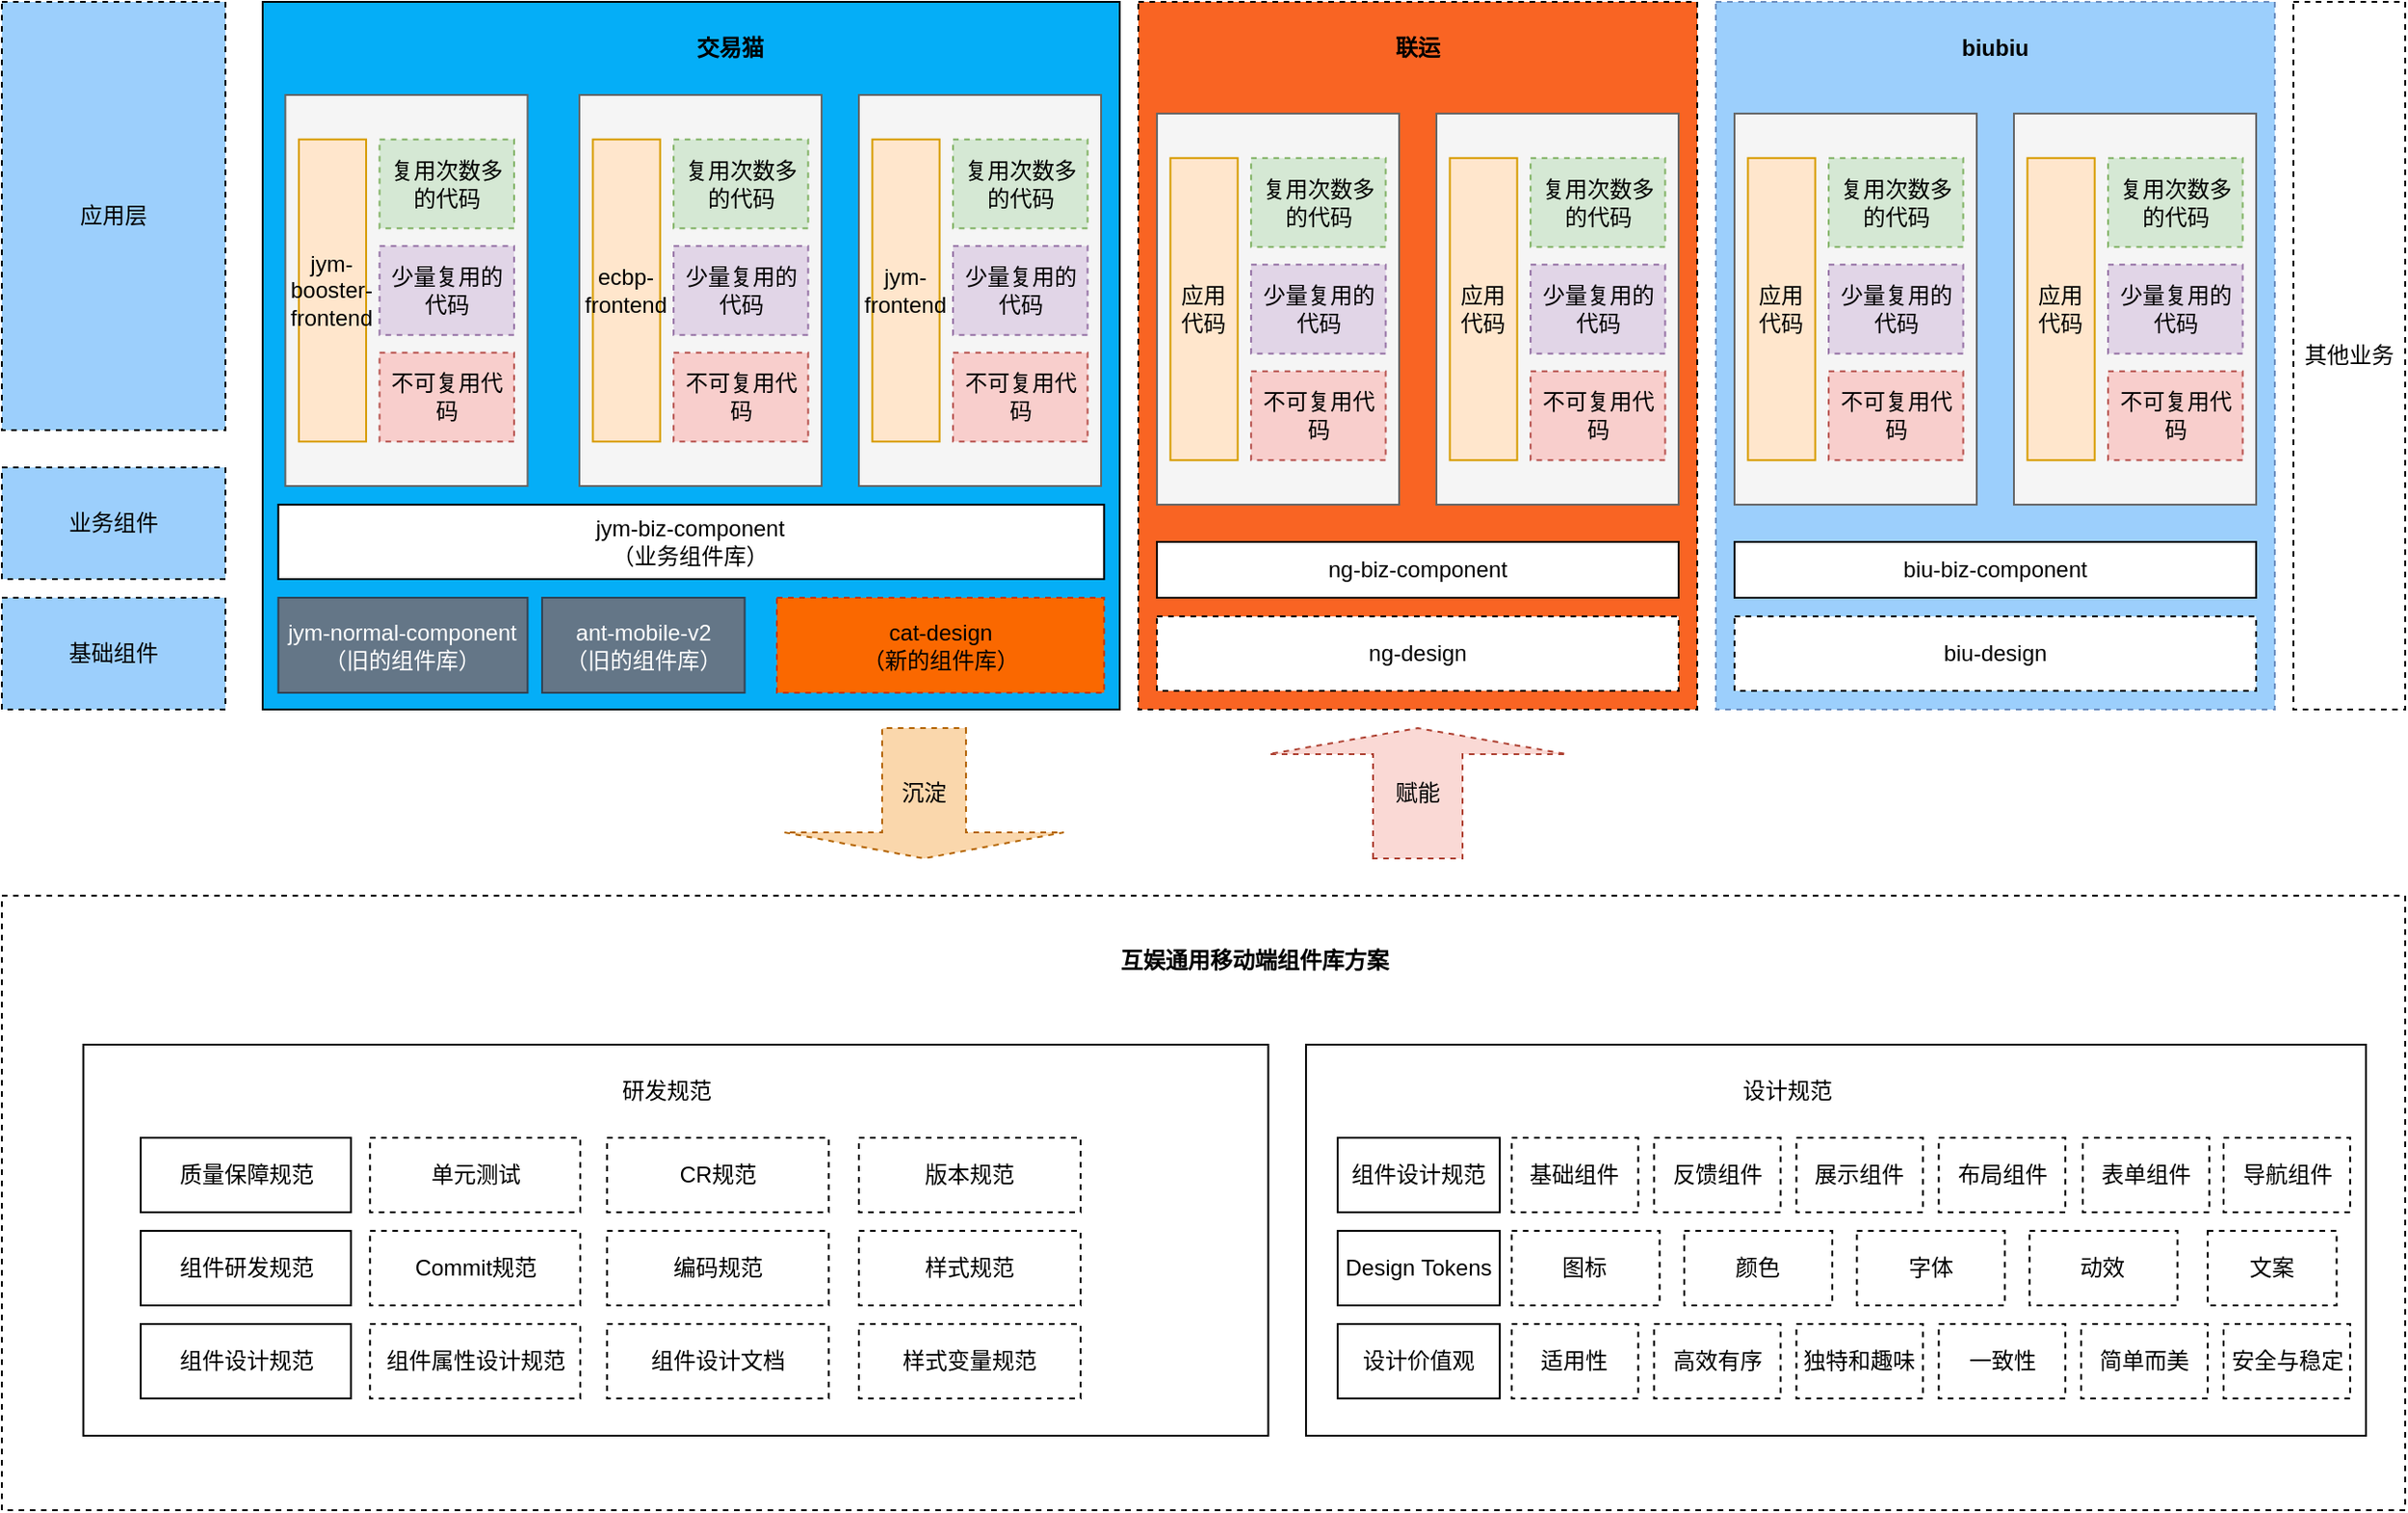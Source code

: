 <mxfile version="16.2.2" type="github" pages="3">
  <diagram id="Er3HwoQmXPOk7LPRZfEu" name="Page-1">
    <mxGraphModel dx="2670" dy="1170" grid="1" gridSize="10" guides="1" tooltips="1" connect="1" arrows="1" fold="1" page="1" pageScale="1" pageWidth="827" pageHeight="1169" math="0" shadow="0">
      <root>
        <mxCell id="0" />
        <mxCell id="1" parent="0" />
        <mxCell id="KaDSGbvBvAlYeUiwF3W1-7" value="" style="rounded=0;whiteSpace=wrap;html=1;dashed=1;" vertex="1" parent="1">
          <mxGeometry x="-60" y="730" width="1290" height="330" as="geometry" />
        </mxCell>
        <mxCell id="KaDSGbvBvAlYeUiwF3W1-6" value="沉淀" style="shape=singleArrow;direction=south;whiteSpace=wrap;html=1;dashed=1;fillColor=#fad7ac;strokeColor=#b46504;" vertex="1" parent="1">
          <mxGeometry x="360" y="640" width="150" height="70" as="geometry" />
        </mxCell>
        <mxCell id="KaDSGbvBvAlYeUiwF3W1-16" value="赋能" style="shape=singleArrow;direction=north;whiteSpace=wrap;html=1;dashed=1;fillColor=#fad9d5;strokeColor=#ae4132;" vertex="1" parent="1">
          <mxGeometry x="620" y="640" width="160" height="70" as="geometry" />
        </mxCell>
        <mxCell id="KaDSGbvBvAlYeUiwF3W1-17" value="" style="rounded=0;whiteSpace=wrap;html=1;dashed=1;fillColor=#f96423;" vertex="1" parent="1">
          <mxGeometry x="550" y="250" width="300" height="380" as="geometry" />
        </mxCell>
        <mxCell id="KaDSGbvBvAlYeUiwF3W1-18" value="" style="rounded=0;whiteSpace=wrap;html=1;dashed=1;fillColor=#9CCFFC;strokeColor=#6c8ebf;" vertex="1" parent="1">
          <mxGeometry x="860" y="250" width="300" height="380" as="geometry" />
        </mxCell>
        <mxCell id="KaDSGbvBvAlYeUiwF3W1-19" value="其他业务" style="rounded=0;whiteSpace=wrap;html=1;dashed=1;" vertex="1" parent="1">
          <mxGeometry x="1170" y="250" width="60" height="380" as="geometry" />
        </mxCell>
        <mxCell id="KaDSGbvBvAlYeUiwF3W1-20" value="联运" style="text;html=1;strokeColor=none;fillColor=none;align=center;verticalAlign=middle;whiteSpace=wrap;rounded=0;fontStyle=1" vertex="1" parent="1">
          <mxGeometry x="670" y="260" width="60" height="30" as="geometry" />
        </mxCell>
        <mxCell id="KaDSGbvBvAlYeUiwF3W1-21" value="biubiu" style="text;html=1;strokeColor=none;fillColor=none;align=center;verticalAlign=middle;whiteSpace=wrap;rounded=0;fontStyle=1" vertex="1" parent="1">
          <mxGeometry x="980" y="260" width="60" height="30" as="geometry" />
        </mxCell>
        <mxCell id="KaDSGbvBvAlYeUiwF3W1-22" value="ng-design" style="rounded=0;whiteSpace=wrap;html=1;dashed=1;" vertex="1" parent="1">
          <mxGeometry x="560" y="580" width="280" height="40" as="geometry" />
        </mxCell>
        <mxCell id="KaDSGbvBvAlYeUiwF3W1-23" value="biu-design" style="rounded=0;whiteSpace=wrap;html=1;dashed=1;" vertex="1" parent="1">
          <mxGeometry x="870" y="580" width="280" height="40" as="geometry" />
        </mxCell>
        <mxCell id="KaDSGbvBvAlYeUiwF3W1-24" value="ng-biz-component" style="rounded=0;whiteSpace=wrap;html=1;" vertex="1" parent="1">
          <mxGeometry x="560" y="540" width="280" height="30" as="geometry" />
        </mxCell>
        <mxCell id="KaDSGbvBvAlYeUiwF3W1-25" value="biu-biz-component" style="rounded=0;whiteSpace=wrap;html=1;" vertex="1" parent="1">
          <mxGeometry x="870" y="540" width="280" height="30" as="geometry" />
        </mxCell>
        <mxCell id="KaDSGbvBvAlYeUiwF3W1-37" value="" style="group" vertex="1" connectable="0" parent="1">
          <mxGeometry x="560" y="310" width="130" height="210" as="geometry" />
        </mxCell>
        <mxCell id="KaDSGbvBvAlYeUiwF3W1-38" value="" style="rounded=0;whiteSpace=wrap;html=1;fillColor=#f5f5f5;fontColor=#333333;strokeColor=#666666;" vertex="1" parent="KaDSGbvBvAlYeUiwF3W1-37">
          <mxGeometry width="130" height="210" as="geometry" />
        </mxCell>
        <mxCell id="KaDSGbvBvAlYeUiwF3W1-39" value="应用&lt;br&gt;代码" style="rounded=0;whiteSpace=wrap;html=1;fillColor=#ffe6cc;strokeColor=#d79b00;" vertex="1" parent="KaDSGbvBvAlYeUiwF3W1-37">
          <mxGeometry x="7.222" y="23.864" width="36.111" height="162.273" as="geometry" />
        </mxCell>
        <mxCell id="KaDSGbvBvAlYeUiwF3W1-40" value="不可复用代码" style="rounded=0;whiteSpace=wrap;html=1;dashed=1;fillColor=#f8cecc;strokeColor=#b85450;" vertex="1" parent="KaDSGbvBvAlYeUiwF3W1-37">
          <mxGeometry x="50.556" y="138.409" width="72.222" height="47.727" as="geometry" />
        </mxCell>
        <mxCell id="KaDSGbvBvAlYeUiwF3W1-41" value="少量复用的代码" style="rounded=0;whiteSpace=wrap;html=1;dashed=1;fillColor=#e1d5e7;strokeColor=#9673a6;" vertex="1" parent="KaDSGbvBvAlYeUiwF3W1-37">
          <mxGeometry x="50.556" y="81.136" width="72.222" height="47.727" as="geometry" />
        </mxCell>
        <mxCell id="KaDSGbvBvAlYeUiwF3W1-42" value="复用次数多的代码" style="rounded=0;whiteSpace=wrap;html=1;dashed=1;fillColor=#d5e8d4;strokeColor=#82b366;" vertex="1" parent="KaDSGbvBvAlYeUiwF3W1-37">
          <mxGeometry x="50.556" y="23.864" width="72.222" height="47.727" as="geometry" />
        </mxCell>
        <mxCell id="KaDSGbvBvAlYeUiwF3W1-43" value="" style="group" vertex="1" connectable="0" parent="1">
          <mxGeometry x="710" y="310" width="130" height="210" as="geometry" />
        </mxCell>
        <mxCell id="KaDSGbvBvAlYeUiwF3W1-44" value="" style="rounded=0;whiteSpace=wrap;html=1;fillColor=#f5f5f5;fontColor=#333333;strokeColor=#666666;" vertex="1" parent="KaDSGbvBvAlYeUiwF3W1-43">
          <mxGeometry width="130" height="210" as="geometry" />
        </mxCell>
        <mxCell id="KaDSGbvBvAlYeUiwF3W1-45" value="应用&lt;br&gt;代码" style="rounded=0;whiteSpace=wrap;html=1;fillColor=#ffe6cc;strokeColor=#d79b00;" vertex="1" parent="KaDSGbvBvAlYeUiwF3W1-43">
          <mxGeometry x="7.222" y="23.864" width="36.111" height="162.273" as="geometry" />
        </mxCell>
        <mxCell id="KaDSGbvBvAlYeUiwF3W1-46" value="不可复用代码" style="rounded=0;whiteSpace=wrap;html=1;dashed=1;fillColor=#f8cecc;strokeColor=#b85450;" vertex="1" parent="KaDSGbvBvAlYeUiwF3W1-43">
          <mxGeometry x="50.556" y="138.409" width="72.222" height="47.727" as="geometry" />
        </mxCell>
        <mxCell id="KaDSGbvBvAlYeUiwF3W1-47" value="少量复用的代码" style="rounded=0;whiteSpace=wrap;html=1;dashed=1;fillColor=#e1d5e7;strokeColor=#9673a6;" vertex="1" parent="KaDSGbvBvAlYeUiwF3W1-43">
          <mxGeometry x="50.556" y="81.136" width="72.222" height="47.727" as="geometry" />
        </mxCell>
        <mxCell id="KaDSGbvBvAlYeUiwF3W1-48" value="复用次数多的代码" style="rounded=0;whiteSpace=wrap;html=1;dashed=1;fillColor=#d5e8d4;strokeColor=#82b366;" vertex="1" parent="KaDSGbvBvAlYeUiwF3W1-43">
          <mxGeometry x="50.556" y="23.864" width="72.222" height="47.727" as="geometry" />
        </mxCell>
        <mxCell id="KaDSGbvBvAlYeUiwF3W1-49" value="" style="group" vertex="1" connectable="0" parent="1">
          <mxGeometry x="870" y="310" width="130" height="210" as="geometry" />
        </mxCell>
        <mxCell id="KaDSGbvBvAlYeUiwF3W1-50" value="" style="rounded=0;whiteSpace=wrap;html=1;fillColor=#f5f5f5;fontColor=#333333;strokeColor=#666666;" vertex="1" parent="KaDSGbvBvAlYeUiwF3W1-49">
          <mxGeometry width="130" height="210" as="geometry" />
        </mxCell>
        <mxCell id="KaDSGbvBvAlYeUiwF3W1-51" value="应用&lt;br&gt;代码" style="rounded=0;whiteSpace=wrap;html=1;fillColor=#ffe6cc;strokeColor=#d79b00;" vertex="1" parent="KaDSGbvBvAlYeUiwF3W1-49">
          <mxGeometry x="7.222" y="23.864" width="36.111" height="162.273" as="geometry" />
        </mxCell>
        <mxCell id="KaDSGbvBvAlYeUiwF3W1-52" value="不可复用代码" style="rounded=0;whiteSpace=wrap;html=1;dashed=1;fillColor=#f8cecc;strokeColor=#b85450;" vertex="1" parent="KaDSGbvBvAlYeUiwF3W1-49">
          <mxGeometry x="50.556" y="138.409" width="72.222" height="47.727" as="geometry" />
        </mxCell>
        <mxCell id="KaDSGbvBvAlYeUiwF3W1-53" value="少量复用的代码" style="rounded=0;whiteSpace=wrap;html=1;dashed=1;fillColor=#e1d5e7;strokeColor=#9673a6;" vertex="1" parent="KaDSGbvBvAlYeUiwF3W1-49">
          <mxGeometry x="50.556" y="81.136" width="72.222" height="47.727" as="geometry" />
        </mxCell>
        <mxCell id="KaDSGbvBvAlYeUiwF3W1-54" value="复用次数多的代码" style="rounded=0;whiteSpace=wrap;html=1;dashed=1;fillColor=#d5e8d4;strokeColor=#82b366;" vertex="1" parent="KaDSGbvBvAlYeUiwF3W1-49">
          <mxGeometry x="50.556" y="23.864" width="72.222" height="47.727" as="geometry" />
        </mxCell>
        <mxCell id="KaDSGbvBvAlYeUiwF3W1-55" value="" style="group" vertex="1" connectable="0" parent="1">
          <mxGeometry x="1020" y="310" width="130" height="210" as="geometry" />
        </mxCell>
        <mxCell id="KaDSGbvBvAlYeUiwF3W1-56" value="" style="rounded=0;whiteSpace=wrap;html=1;fillColor=#f5f5f5;fontColor=#333333;strokeColor=#666666;" vertex="1" parent="KaDSGbvBvAlYeUiwF3W1-55">
          <mxGeometry width="130" height="210" as="geometry" />
        </mxCell>
        <mxCell id="KaDSGbvBvAlYeUiwF3W1-57" value="应用&lt;br&gt;代码" style="rounded=0;whiteSpace=wrap;html=1;fillColor=#ffe6cc;strokeColor=#d79b00;" vertex="1" parent="KaDSGbvBvAlYeUiwF3W1-55">
          <mxGeometry x="7.222" y="23.864" width="36.111" height="162.273" as="geometry" />
        </mxCell>
        <mxCell id="KaDSGbvBvAlYeUiwF3W1-58" value="不可复用代码" style="rounded=0;whiteSpace=wrap;html=1;dashed=1;fillColor=#f8cecc;strokeColor=#b85450;" vertex="1" parent="KaDSGbvBvAlYeUiwF3W1-55">
          <mxGeometry x="50.556" y="138.409" width="72.222" height="47.727" as="geometry" />
        </mxCell>
        <mxCell id="KaDSGbvBvAlYeUiwF3W1-59" value="少量复用的代码" style="rounded=0;whiteSpace=wrap;html=1;dashed=1;fillColor=#e1d5e7;strokeColor=#9673a6;" vertex="1" parent="KaDSGbvBvAlYeUiwF3W1-55">
          <mxGeometry x="50.556" y="81.136" width="72.222" height="47.727" as="geometry" />
        </mxCell>
        <mxCell id="KaDSGbvBvAlYeUiwF3W1-60" value="复用次数多的代码" style="rounded=0;whiteSpace=wrap;html=1;dashed=1;fillColor=#d5e8d4;strokeColor=#82b366;" vertex="1" parent="KaDSGbvBvAlYeUiwF3W1-55">
          <mxGeometry x="50.556" y="23.864" width="72.222" height="47.727" as="geometry" />
        </mxCell>
        <mxCell id="KaDSGbvBvAlYeUiwF3W1-62" value="互娱通用移动端组件库方案" style="text;html=1;strokeColor=none;fillColor=none;align=center;verticalAlign=middle;whiteSpace=wrap;rounded=0;dashed=1;fontStyle=1" vertex="1" parent="1">
          <mxGeometry x="515" y="750" width="195" height="30" as="geometry" />
        </mxCell>
        <mxCell id="KaDSGbvBvAlYeUiwF3W1-117" value="" style="group" vertex="1" connectable="0" parent="1">
          <mxGeometry x="640" y="810" width="570" height="210" as="geometry" />
        </mxCell>
        <mxCell id="KaDSGbvBvAlYeUiwF3W1-90" value="" style="rounded=0;whiteSpace=wrap;html=1;" vertex="1" parent="KaDSGbvBvAlYeUiwF3W1-117">
          <mxGeometry width="568.927" height="210" as="geometry" />
        </mxCell>
        <mxCell id="KaDSGbvBvAlYeUiwF3W1-71" value="Design Tokens" style="rounded=0;whiteSpace=wrap;html=1;" vertex="1" parent="KaDSGbvBvAlYeUiwF3W1-117">
          <mxGeometry x="16.983" y="100" width="87.037" height="40" as="geometry" />
        </mxCell>
        <mxCell id="KaDSGbvBvAlYeUiwF3W1-76" value="" style="group" vertex="1" connectable="0" parent="KaDSGbvBvAlYeUiwF3W1-117">
          <mxGeometry x="110.389" y="100" width="450.046" height="40" as="geometry" />
        </mxCell>
        <mxCell id="KaDSGbvBvAlYeUiwF3W1-70" value="图标" style="rounded=0;whiteSpace=wrap;html=1;dashed=1;" vertex="1" parent="KaDSGbvBvAlYeUiwF3W1-76">
          <mxGeometry width="79.419" height="40" as="geometry" />
        </mxCell>
        <mxCell id="KaDSGbvBvAlYeUiwF3W1-72" value="颜色" style="rounded=0;whiteSpace=wrap;html=1;dashed=1;" vertex="1" parent="KaDSGbvBvAlYeUiwF3W1-76">
          <mxGeometry x="92.652" width="79.419" height="40" as="geometry" />
        </mxCell>
        <mxCell id="KaDSGbvBvAlYeUiwF3W1-73" value="字体" style="rounded=0;whiteSpace=wrap;html=1;dashed=1;" vertex="1" parent="KaDSGbvBvAlYeUiwF3W1-76">
          <mxGeometry x="185.314" width="79.419" height="40" as="geometry" />
        </mxCell>
        <mxCell id="KaDSGbvBvAlYeUiwF3W1-74" value="动效" style="rounded=0;whiteSpace=wrap;html=1;dashed=1;" vertex="1" parent="KaDSGbvBvAlYeUiwF3W1-76">
          <mxGeometry x="277.966" width="79.419" height="40" as="geometry" />
        </mxCell>
        <mxCell id="KaDSGbvBvAlYeUiwF3W1-75" value="文案" style="rounded=0;whiteSpace=wrap;html=1;dashed=1;" vertex="1" parent="KaDSGbvBvAlYeUiwF3W1-76">
          <mxGeometry x="373.625" width="69.192" height="40" as="geometry" />
        </mxCell>
        <mxCell id="KaDSGbvBvAlYeUiwF3W1-91" value="设计规范" style="text;html=1;strokeColor=none;fillColor=none;align=center;verticalAlign=middle;whiteSpace=wrap;rounded=0;" vertex="1" parent="KaDSGbvBvAlYeUiwF3W1-117">
          <mxGeometry x="195.303" y="10" width="127.372" height="30" as="geometry" />
        </mxCell>
        <mxCell id="KaDSGbvBvAlYeUiwF3W1-92" value="组件设计规范" style="rounded=0;whiteSpace=wrap;html=1;" vertex="1" parent="KaDSGbvBvAlYeUiwF3W1-117">
          <mxGeometry x="16.983" y="50" width="87.037" height="40" as="geometry" />
        </mxCell>
        <mxCell id="KaDSGbvBvAlYeUiwF3W1-94" value="设计价值观" style="rounded=0;whiteSpace=wrap;html=1;" vertex="1" parent="KaDSGbvBvAlYeUiwF3W1-117">
          <mxGeometry x="16.983" y="150" width="87.037" height="40" as="geometry" />
        </mxCell>
        <mxCell id="KaDSGbvBvAlYeUiwF3W1-101" value="&lt;span&gt;适用性&lt;/span&gt;" style="rounded=0;whiteSpace=wrap;html=1;dashed=1;fontSize=12;" vertex="1" parent="KaDSGbvBvAlYeUiwF3W1-117">
          <mxGeometry x="110.389" y="150" width="67.932" height="40" as="geometry" />
        </mxCell>
        <mxCell id="KaDSGbvBvAlYeUiwF3W1-102" value="&lt;span&gt;高效有序&lt;/span&gt;" style="rounded=0;whiteSpace=wrap;html=1;dashed=1;fontSize=12;" vertex="1" parent="KaDSGbvBvAlYeUiwF3W1-117">
          <mxGeometry x="186.812" y="150" width="67.932" height="40" as="geometry" />
        </mxCell>
        <mxCell id="KaDSGbvBvAlYeUiwF3W1-104" value="&lt;span&gt;独特和趣味&lt;br&gt;&lt;/span&gt;" style="rounded=0;whiteSpace=wrap;html=1;dashed=1;fontSize=12;" vertex="1" parent="KaDSGbvBvAlYeUiwF3W1-117">
          <mxGeometry x="263.235" y="150" width="67.932" height="40" as="geometry" />
        </mxCell>
        <mxCell id="KaDSGbvBvAlYeUiwF3W1-106" value="&lt;span&gt;一致性&lt;br&gt;&lt;/span&gt;" style="rounded=0;whiteSpace=wrap;html=1;dashed=1;fontSize=12;" vertex="1" parent="KaDSGbvBvAlYeUiwF3W1-117">
          <mxGeometry x="339.658" y="150" width="67.932" height="40" as="geometry" />
        </mxCell>
        <mxCell id="KaDSGbvBvAlYeUiwF3W1-107" value="&lt;span&gt;简单而美&lt;br&gt;&lt;/span&gt;" style="rounded=0;whiteSpace=wrap;html=1;dashed=1;fontSize=12;" vertex="1" parent="KaDSGbvBvAlYeUiwF3W1-117">
          <mxGeometry x="416.081" y="150" width="67.932" height="40" as="geometry" />
        </mxCell>
        <mxCell id="KaDSGbvBvAlYeUiwF3W1-108" value="&lt;span&gt;安全与稳定&lt;br&gt;&lt;/span&gt;" style="rounded=0;whiteSpace=wrap;html=1;dashed=1;fontSize=12;" vertex="1" parent="KaDSGbvBvAlYeUiwF3W1-117">
          <mxGeometry x="492.504" y="150" width="67.932" height="40" as="geometry" />
        </mxCell>
        <mxCell id="KaDSGbvBvAlYeUiwF3W1-116" value="" style="group" vertex="1" connectable="0" parent="KaDSGbvBvAlYeUiwF3W1-117">
          <mxGeometry x="110.389" y="50" width="450.046" height="40" as="geometry" />
        </mxCell>
        <mxCell id="KaDSGbvBvAlYeUiwF3W1-109" value="&lt;span&gt;基础组件&lt;/span&gt;" style="rounded=0;whiteSpace=wrap;html=1;dashed=1;fontSize=12;" vertex="1" parent="KaDSGbvBvAlYeUiwF3W1-116">
          <mxGeometry width="67.932" height="40" as="geometry" />
        </mxCell>
        <mxCell id="KaDSGbvBvAlYeUiwF3W1-110" value="&lt;span&gt;反馈组件&lt;/span&gt;" style="rounded=0;whiteSpace=wrap;html=1;dashed=1;fontSize=12;" vertex="1" parent="KaDSGbvBvAlYeUiwF3W1-116">
          <mxGeometry x="76.423" width="67.932" height="40" as="geometry" />
        </mxCell>
        <mxCell id="KaDSGbvBvAlYeUiwF3W1-111" value="展示组件" style="rounded=0;whiteSpace=wrap;html=1;dashed=1;fontSize=12;" vertex="1" parent="KaDSGbvBvAlYeUiwF3W1-116">
          <mxGeometry x="152.846" width="67.932" height="40" as="geometry" />
        </mxCell>
        <mxCell id="KaDSGbvBvAlYeUiwF3W1-112" value="布局组件" style="rounded=0;whiteSpace=wrap;html=1;dashed=1;fontSize=12;" vertex="1" parent="KaDSGbvBvAlYeUiwF3W1-116">
          <mxGeometry x="229.269" width="67.932" height="40" as="geometry" />
        </mxCell>
        <mxCell id="KaDSGbvBvAlYeUiwF3W1-113" value="表单组件" style="rounded=0;whiteSpace=wrap;html=1;dashed=1;fontSize=12;" vertex="1" parent="KaDSGbvBvAlYeUiwF3W1-116">
          <mxGeometry x="306.541" width="67.932" height="40" as="geometry" />
        </mxCell>
        <mxCell id="KaDSGbvBvAlYeUiwF3W1-114" value="导航组件" style="rounded=0;whiteSpace=wrap;html=1;dashed=1;fontSize=12;" vertex="1" parent="KaDSGbvBvAlYeUiwF3W1-116">
          <mxGeometry x="382.115" width="67.932" height="40" as="geometry" />
        </mxCell>
        <mxCell id="KaDSGbvBvAlYeUiwF3W1-118" value="" style="group" vertex="1" connectable="0" parent="1">
          <mxGeometry x="-6" y="810" width="636" height="230" as="geometry" />
        </mxCell>
        <mxCell id="KaDSGbvBvAlYeUiwF3W1-81" value="" style="rounded=0;whiteSpace=wrap;html=1;" vertex="1" parent="KaDSGbvBvAlYeUiwF3W1-118">
          <mxGeometry x="-10.258" width="636.0" height="210" as="geometry" />
        </mxCell>
        <mxCell id="KaDSGbvBvAlYeUiwF3W1-77" value="组件研发规范" style="rounded=0;whiteSpace=wrap;html=1;" vertex="1" parent="KaDSGbvBvAlYeUiwF3W1-118">
          <mxGeometry x="20.516" y="100" width="112.839" height="40" as="geometry" />
        </mxCell>
        <mxCell id="KaDSGbvBvAlYeUiwF3W1-78" value="组件设计规范" style="rounded=0;whiteSpace=wrap;html=1;" vertex="1" parent="KaDSGbvBvAlYeUiwF3W1-118">
          <mxGeometry x="20.516" y="150" width="112.839" height="40" as="geometry" />
        </mxCell>
        <mxCell id="KaDSGbvBvAlYeUiwF3W1-79" value="质量保障规范" style="rounded=0;whiteSpace=wrap;html=1;" vertex="1" parent="KaDSGbvBvAlYeUiwF3W1-118">
          <mxGeometry x="20.516" y="50" width="112.839" height="40" as="geometry" />
        </mxCell>
        <mxCell id="KaDSGbvBvAlYeUiwF3W1-82" value="研发规范" style="text;html=1;strokeColor=none;fillColor=none;align=center;verticalAlign=middle;whiteSpace=wrap;rounded=0;" vertex="1" parent="KaDSGbvBvAlYeUiwF3W1-118">
          <mxGeometry x="225.677" y="10" width="153.871" height="30" as="geometry" />
        </mxCell>
        <mxCell id="KaDSGbvBvAlYeUiwF3W1-83" value="单元测试" style="rounded=0;whiteSpace=wrap;html=1;dashed=1;" vertex="1" parent="KaDSGbvBvAlYeUiwF3W1-118">
          <mxGeometry x="143.613" y="50" width="112.839" height="40" as="geometry" />
        </mxCell>
        <mxCell id="KaDSGbvBvAlYeUiwF3W1-85" value="CR规范" style="rounded=0;whiteSpace=wrap;html=1;dashed=1;" vertex="1" parent="KaDSGbvBvAlYeUiwF3W1-118">
          <mxGeometry x="270.813" y="50" width="118.994" height="40" as="geometry" />
        </mxCell>
        <mxCell id="KaDSGbvBvAlYeUiwF3W1-86" value="Commit规范" style="rounded=0;whiteSpace=wrap;html=1;dashed=1;" vertex="1" parent="KaDSGbvBvAlYeUiwF3W1-118">
          <mxGeometry x="143.613" y="100" width="112.839" height="40" as="geometry" />
        </mxCell>
        <mxCell id="KaDSGbvBvAlYeUiwF3W1-87" value="编码规范" style="rounded=0;whiteSpace=wrap;html=1;dashed=1;" vertex="1" parent="KaDSGbvBvAlYeUiwF3W1-118">
          <mxGeometry x="270.813" y="100" width="118.994" height="40" as="geometry" />
        </mxCell>
        <mxCell id="KaDSGbvBvAlYeUiwF3W1-88" value="组件属性设计规范" style="rounded=0;whiteSpace=wrap;html=1;dashed=1;" vertex="1" parent="KaDSGbvBvAlYeUiwF3W1-118">
          <mxGeometry x="143.613" y="150" width="112.839" height="40" as="geometry" />
        </mxCell>
        <mxCell id="KaDSGbvBvAlYeUiwF3W1-89" value="组件设计文档" style="rounded=0;whiteSpace=wrap;html=1;dashed=1;" vertex="1" parent="KaDSGbvBvAlYeUiwF3W1-118">
          <mxGeometry x="270.813" y="150" width="118.994" height="40" as="geometry" />
        </mxCell>
        <mxCell id="_Myh1D5cXCa7rcQLWT-0-1" value="版本规范" style="rounded=0;whiteSpace=wrap;html=1;dashed=1;" vertex="1" parent="KaDSGbvBvAlYeUiwF3W1-118">
          <mxGeometry x="406.003" y="50" width="118.994" height="40" as="geometry" />
        </mxCell>
        <mxCell id="_Myh1D5cXCa7rcQLWT-0-2" value="样式变量规范" style="rounded=0;whiteSpace=wrap;html=1;dashed=1;" vertex="1" parent="KaDSGbvBvAlYeUiwF3W1-118">
          <mxGeometry x="406.003" y="150" width="118.994" height="40" as="geometry" />
        </mxCell>
        <mxCell id="_Myh1D5cXCa7rcQLWT-0-3" value="样式规范" style="rounded=0;whiteSpace=wrap;html=1;dashed=1;" vertex="1" parent="KaDSGbvBvAlYeUiwF3W1-118">
          <mxGeometry x="406.003" y="100" width="118.994" height="40" as="geometry" />
        </mxCell>
        <mxCell id="KaDSGbvBvAlYeUiwF3W1-119" value="" style="group;fillColor=#647687;fontColor=#ffffff;strokeColor=#314354;" vertex="1" connectable="0" parent="1">
          <mxGeometry x="80" y="250" width="460" height="380" as="geometry" />
        </mxCell>
        <mxCell id="KaDSGbvBvAlYeUiwF3W1-14" value="" style="rounded=0;whiteSpace=wrap;html=1;fillColor=#05AEF7;" vertex="1" parent="KaDSGbvBvAlYeUiwF3W1-119">
          <mxGeometry width="460" height="380" as="geometry" />
        </mxCell>
        <mxCell id="KaDSGbvBvAlYeUiwF3W1-1" value="jym-normal-component&lt;br&gt;（旧的组件库）" style="rounded=0;whiteSpace=wrap;html=1;fillColor=#647687;fontColor=#ffffff;strokeColor=#314354;" vertex="1" parent="KaDSGbvBvAlYeUiwF3W1-119">
          <mxGeometry x="8.364" y="320" width="133.818" height="51" as="geometry" />
        </mxCell>
        <mxCell id="KaDSGbvBvAlYeUiwF3W1-2" value="jym-biz-component&lt;br&gt;（业务组件库）" style="rounded=0;whiteSpace=wrap;html=1;" vertex="1" parent="KaDSGbvBvAlYeUiwF3W1-119">
          <mxGeometry x="8.36" y="270" width="443.27" height="40" as="geometry" />
        </mxCell>
        <mxCell id="KaDSGbvBvAlYeUiwF3W1-3" value="cat-design&lt;br&gt;（新的组件库）" style="rounded=0;whiteSpace=wrap;html=1;fillColor=#fa6800;fontColor=#000000;strokeColor=#C73500;dashed=1;" vertex="1" parent="KaDSGbvBvAlYeUiwF3W1-119">
          <mxGeometry x="276" y="320" width="175.636" height="51" as="geometry" />
        </mxCell>
        <mxCell id="KaDSGbvBvAlYeUiwF3W1-4" value="ant-mobile-v2&lt;br&gt;（旧的组件库）" style="rounded=0;whiteSpace=wrap;html=1;fillColor=#647687;fontColor=#ffffff;strokeColor=#314354;" vertex="1" parent="KaDSGbvBvAlYeUiwF3W1-119">
          <mxGeometry x="149.995" y="320" width="108.727" height="51" as="geometry" />
        </mxCell>
        <mxCell id="KaDSGbvBvAlYeUiwF3W1-15" value="交易猫" style="text;html=1;strokeColor=none;fillColor=none;align=center;verticalAlign=middle;whiteSpace=wrap;rounded=0;fontStyle=1" vertex="1" parent="KaDSGbvBvAlYeUiwF3W1-119">
          <mxGeometry x="225.818" y="10" width="50.182" height="30" as="geometry" />
        </mxCell>
        <mxCell id="KaDSGbvBvAlYeUiwF3W1-124" value="" style="group" vertex="1" connectable="0" parent="KaDSGbvBvAlYeUiwF3W1-119">
          <mxGeometry x="12.18" y="50" width="130" height="210" as="geometry" />
        </mxCell>
        <mxCell id="KaDSGbvBvAlYeUiwF3W1-125" value="" style="rounded=0;whiteSpace=wrap;html=1;fillColor=#f5f5f5;fontColor=#333333;strokeColor=#666666;" vertex="1" parent="KaDSGbvBvAlYeUiwF3W1-124">
          <mxGeometry width="130" height="210" as="geometry" />
        </mxCell>
        <mxCell id="KaDSGbvBvAlYeUiwF3W1-126" value="jym-booster-frontend" style="rounded=0;whiteSpace=wrap;html=1;fillColor=#ffe6cc;strokeColor=#d79b00;" vertex="1" parent="KaDSGbvBvAlYeUiwF3W1-124">
          <mxGeometry x="7.222" y="23.864" width="36.111" height="162.273" as="geometry" />
        </mxCell>
        <mxCell id="KaDSGbvBvAlYeUiwF3W1-127" value="不可复用代码" style="rounded=0;whiteSpace=wrap;html=1;dashed=1;fillColor=#f8cecc;strokeColor=#b85450;" vertex="1" parent="KaDSGbvBvAlYeUiwF3W1-124">
          <mxGeometry x="50.556" y="138.409" width="72.222" height="47.727" as="geometry" />
        </mxCell>
        <mxCell id="KaDSGbvBvAlYeUiwF3W1-128" value="少量复用的代码" style="rounded=0;whiteSpace=wrap;html=1;dashed=1;fillColor=#e1d5e7;strokeColor=#9673a6;" vertex="1" parent="KaDSGbvBvAlYeUiwF3W1-124">
          <mxGeometry x="50.556" y="81.136" width="72.222" height="47.727" as="geometry" />
        </mxCell>
        <mxCell id="KaDSGbvBvAlYeUiwF3W1-129" value="复用次数多的代码" style="rounded=0;whiteSpace=wrap;html=1;dashed=1;fillColor=#d5e8d4;strokeColor=#82b366;" vertex="1" parent="KaDSGbvBvAlYeUiwF3W1-124">
          <mxGeometry x="50.556" y="23.864" width="72.222" height="47.727" as="geometry" />
        </mxCell>
        <mxCell id="KaDSGbvBvAlYeUiwF3W1-131" value="" style="group" vertex="1" connectable="0" parent="KaDSGbvBvAlYeUiwF3W1-119">
          <mxGeometry x="170" y="50" width="130" height="210" as="geometry" />
        </mxCell>
        <mxCell id="KaDSGbvBvAlYeUiwF3W1-132" value="" style="rounded=0;whiteSpace=wrap;html=1;fillColor=#f5f5f5;fontColor=#333333;strokeColor=#666666;" vertex="1" parent="KaDSGbvBvAlYeUiwF3W1-131">
          <mxGeometry width="130" height="210" as="geometry" />
        </mxCell>
        <mxCell id="KaDSGbvBvAlYeUiwF3W1-133" value="ecbp-frontend" style="rounded=0;whiteSpace=wrap;html=1;fillColor=#ffe6cc;strokeColor=#d79b00;" vertex="1" parent="KaDSGbvBvAlYeUiwF3W1-131">
          <mxGeometry x="7.222" y="23.864" width="36.111" height="162.273" as="geometry" />
        </mxCell>
        <mxCell id="KaDSGbvBvAlYeUiwF3W1-134" value="不可复用代码" style="rounded=0;whiteSpace=wrap;html=1;dashed=1;fillColor=#f8cecc;strokeColor=#b85450;" vertex="1" parent="KaDSGbvBvAlYeUiwF3W1-131">
          <mxGeometry x="50.556" y="138.409" width="72.222" height="47.727" as="geometry" />
        </mxCell>
        <mxCell id="KaDSGbvBvAlYeUiwF3W1-135" value="少量复用的代码" style="rounded=0;whiteSpace=wrap;html=1;dashed=1;fillColor=#e1d5e7;strokeColor=#9673a6;" vertex="1" parent="KaDSGbvBvAlYeUiwF3W1-131">
          <mxGeometry x="50.556" y="81.136" width="72.222" height="47.727" as="geometry" />
        </mxCell>
        <mxCell id="KaDSGbvBvAlYeUiwF3W1-136" value="复用次数多的代码" style="rounded=0;whiteSpace=wrap;html=1;dashed=1;fillColor=#d5e8d4;strokeColor=#82b366;" vertex="1" parent="KaDSGbvBvAlYeUiwF3W1-131">
          <mxGeometry x="50.556" y="23.864" width="72.222" height="47.727" as="geometry" />
        </mxCell>
        <mxCell id="KaDSGbvBvAlYeUiwF3W1-137" value="" style="group" vertex="1" connectable="0" parent="KaDSGbvBvAlYeUiwF3W1-119">
          <mxGeometry x="320" y="50" width="130" height="210" as="geometry" />
        </mxCell>
        <mxCell id="KaDSGbvBvAlYeUiwF3W1-138" value="" style="rounded=0;whiteSpace=wrap;html=1;fillColor=#f5f5f5;fontColor=#333333;strokeColor=#666666;" vertex="1" parent="KaDSGbvBvAlYeUiwF3W1-137">
          <mxGeometry width="130" height="210" as="geometry" />
        </mxCell>
        <mxCell id="KaDSGbvBvAlYeUiwF3W1-139" value="jym-frontend" style="rounded=0;whiteSpace=wrap;html=1;fillColor=#ffe6cc;strokeColor=#d79b00;" vertex="1" parent="KaDSGbvBvAlYeUiwF3W1-137">
          <mxGeometry x="7.222" y="23.864" width="36.111" height="162.273" as="geometry" />
        </mxCell>
        <mxCell id="KaDSGbvBvAlYeUiwF3W1-140" value="不可复用代码" style="rounded=0;whiteSpace=wrap;html=1;dashed=1;fillColor=#f8cecc;strokeColor=#b85450;" vertex="1" parent="KaDSGbvBvAlYeUiwF3W1-137">
          <mxGeometry x="50.556" y="138.409" width="72.222" height="47.727" as="geometry" />
        </mxCell>
        <mxCell id="KaDSGbvBvAlYeUiwF3W1-141" value="少量复用的代码" style="rounded=0;whiteSpace=wrap;html=1;dashed=1;fillColor=#e1d5e7;strokeColor=#9673a6;" vertex="1" parent="KaDSGbvBvAlYeUiwF3W1-137">
          <mxGeometry x="50.556" y="81.136" width="72.222" height="47.727" as="geometry" />
        </mxCell>
        <mxCell id="KaDSGbvBvAlYeUiwF3W1-142" value="复用次数多的代码" style="rounded=0;whiteSpace=wrap;html=1;dashed=1;fillColor=#d5e8d4;strokeColor=#82b366;" vertex="1" parent="KaDSGbvBvAlYeUiwF3W1-137">
          <mxGeometry x="50.556" y="23.864" width="72.222" height="47.727" as="geometry" />
        </mxCell>
        <mxCell id="KaDSGbvBvAlYeUiwF3W1-120" value="应用层" style="rounded=0;whiteSpace=wrap;html=1;dashed=1;fontSize=12;fillColor=#9CCFFC;" vertex="1" parent="1">
          <mxGeometry x="-60" y="250" width="120" height="230" as="geometry" />
        </mxCell>
        <mxCell id="KaDSGbvBvAlYeUiwF3W1-121" value="业务组件" style="rounded=0;whiteSpace=wrap;html=1;dashed=1;fontSize=12;fillColor=#9CCFFC;" vertex="1" parent="1">
          <mxGeometry x="-60" y="500" width="120" height="60" as="geometry" />
        </mxCell>
        <mxCell id="KaDSGbvBvAlYeUiwF3W1-122" value="基础组件" style="rounded=0;whiteSpace=wrap;html=1;dashed=1;fontSize=12;fillColor=#9CCFFC;" vertex="1" parent="1">
          <mxGeometry x="-60" y="570" width="120" height="60" as="geometry" />
        </mxCell>
      </root>
    </mxGraphModel>
  </diagram>
  <diagram id="5f6ircrd4VeZrpq5d9yB" name="Page-2">
    <mxGraphModel dx="1106" dy="702" grid="1" gridSize="10" guides="1" tooltips="1" connect="1" arrows="1" fold="1" page="1" pageScale="1" pageWidth="827" pageHeight="1169" math="0" shadow="0">
      <root>
        <mxCell id="rvq7oyIlGaQOXho4D7Oe-0" />
        <mxCell id="rvq7oyIlGaQOXho4D7Oe-1" parent="rvq7oyIlGaQOXho4D7Oe-0" />
        <mxCell id="rvq7oyIlGaQOXho4D7Oe-7" value="" style="rounded=1;whiteSpace=wrap;html=1;dashed=1;fontSize=12;fillColor=#9CCFFC;fontStyle=1" vertex="1" parent="rvq7oyIlGaQOXho4D7Oe-1">
          <mxGeometry x="140" y="100" width="490" height="40" as="geometry" />
        </mxCell>
        <mxCell id="rvq7oyIlGaQOXho4D7Oe-2" value="styledComponent" style="rounded=0;whiteSpace=wrap;html=1;dashed=1;fontSize=12;" vertex="1" parent="rvq7oyIlGaQOXho4D7Oe-1">
          <mxGeometry x="160" y="210" width="120" height="40" as="geometry" />
        </mxCell>
        <mxCell id="rvq7oyIlGaQOXho4D7Oe-3" value="styledComponent" style="rounded=0;whiteSpace=wrap;html=1;dashed=1;fontSize=12;fillColor=#9CCFFC;" vertex="1" parent="rvq7oyIlGaQOXho4D7Oe-1">
          <mxGeometry x="310" y="210" width="120" height="60" as="geometry" />
        </mxCell>
        <mxCell id="rvq7oyIlGaQOXho4D7Oe-4" value="Design Tokens" style="rounded=0;whiteSpace=wrap;html=1;dashed=1;fontSize=12;" vertex="1" parent="rvq7oyIlGaQOXho4D7Oe-1">
          <mxGeometry x="200" y="105" width="120" height="30" as="geometry" />
        </mxCell>
        <mxCell id="rvq7oyIlGaQOXho4D7Oe-5" value="styledComponent" style="rounded=0;whiteSpace=wrap;html=1;dashed=1;fontSize=12;fillColor=#9CCFFC;" vertex="1" parent="rvq7oyIlGaQOXho4D7Oe-1">
          <mxGeometry x="160" y="350" width="120" height="60" as="geometry" />
        </mxCell>
        <mxCell id="rvq7oyIlGaQOXho4D7Oe-8" value="规范" style="text;html=1;strokeColor=none;fillColor=none;align=center;verticalAlign=middle;whiteSpace=wrap;rounded=0;dashed=1;fontSize=12;fontStyle=1" vertex="1" parent="rvq7oyIlGaQOXho4D7Oe-1">
          <mxGeometry x="140" y="105" width="60" height="30" as="geometry" />
        </mxCell>
        <mxCell id="rvq7oyIlGaQOXho4D7Oe-9" value="Design Tokens" style="rounded=0;whiteSpace=wrap;html=1;dashed=1;fontSize=12;" vertex="1" parent="rvq7oyIlGaQOXho4D7Oe-1">
          <mxGeometry x="160" y="270" width="120" height="30" as="geometry" />
        </mxCell>
      </root>
    </mxGraphModel>
  </diagram>
  <diagram id="T53j3XvyFhakw13uYkfu" name="里程碑">
    <mxGraphModel dx="1383" dy="878" grid="1" gridSize="10" guides="1" tooltips="1" connect="1" arrows="1" fold="1" page="1" pageScale="1" pageWidth="827" pageHeight="1169" math="0" shadow="0">
      <root>
        <mxCell id="WaqEfd9-Ayi2mahuypBi-0" />
        <mxCell id="WaqEfd9-Ayi2mahuypBi-1" parent="WaqEfd9-Ayi2mahuypBi-0" />
        <mxCell id="WaqEfd9-Ayi2mahuypBi-5" value="" style="shape=link;html=1;rounded=0;fontSize=12;startArrow=none;" edge="1" parent="WaqEfd9-Ayi2mahuypBi-1" source="WaqEfd9-Ayi2mahuypBi-44">
          <mxGeometry width="100" relative="1" as="geometry">
            <mxPoint x="110" y="254.5" as="sourcePoint" />
            <mxPoint x="1390" y="255" as="targetPoint" />
          </mxGeometry>
        </mxCell>
        <mxCell id="WaqEfd9-Ayi2mahuypBi-3" value="" style="ellipse;whiteSpace=wrap;html=1;aspect=fixed;dashed=1;fontSize=12;fillColor=#9CCFFC;" vertex="1" parent="WaqEfd9-Ayi2mahuypBi-1">
          <mxGeometry x="160" y="250" width="10" height="10" as="geometry" />
        </mxCell>
        <mxCell id="WaqEfd9-Ayi2mahuypBi-8" value="" style="ellipse;whiteSpace=wrap;html=1;aspect=fixed;dashed=1;fontSize=12;fillColor=#9CCFFC;" vertex="1" parent="WaqEfd9-Ayi2mahuypBi-1">
          <mxGeometry x="330" y="250" width="10" height="10" as="geometry" />
        </mxCell>
        <mxCell id="WaqEfd9-Ayi2mahuypBi-9" value="" style="shape=link;html=1;rounded=0;fontSize=12;endArrow=none;" edge="1" parent="WaqEfd9-Ayi2mahuypBi-1" target="WaqEfd9-Ayi2mahuypBi-8">
          <mxGeometry width="100" relative="1" as="geometry">
            <mxPoint x="110" y="254.5" as="sourcePoint" />
            <mxPoint x="820" y="255" as="targetPoint" />
          </mxGeometry>
        </mxCell>
        <mxCell id="WaqEfd9-Ayi2mahuypBi-10" value="" style="ellipse;whiteSpace=wrap;html=1;aspect=fixed;dashed=1;fontSize=12;fillColor=#9CCFFC;" vertex="1" parent="WaqEfd9-Ayi2mahuypBi-1">
          <mxGeometry x="500" y="250" width="10" height="10" as="geometry" />
        </mxCell>
        <mxCell id="WaqEfd9-Ayi2mahuypBi-11" value="" style="shape=link;html=1;rounded=0;fontSize=12;startArrow=none;endArrow=none;" edge="1" parent="WaqEfd9-Ayi2mahuypBi-1" source="WaqEfd9-Ayi2mahuypBi-8" target="WaqEfd9-Ayi2mahuypBi-10">
          <mxGeometry width="100" relative="1" as="geometry">
            <mxPoint x="340" y="255" as="sourcePoint" />
            <mxPoint x="820" y="255" as="targetPoint" />
          </mxGeometry>
        </mxCell>
        <mxCell id="WaqEfd9-Ayi2mahuypBi-12" value="" style="ellipse;whiteSpace=wrap;html=1;aspect=fixed;dashed=1;fontSize=12;fillColor=#9CCFFC;" vertex="1" parent="WaqEfd9-Ayi2mahuypBi-1">
          <mxGeometry x="680" y="250" width="10" height="10" as="geometry" />
        </mxCell>
        <mxCell id="WaqEfd9-Ayi2mahuypBi-13" value="" style="shape=link;html=1;rounded=0;fontSize=12;startArrow=none;endArrow=none;" edge="1" parent="WaqEfd9-Ayi2mahuypBi-1" source="WaqEfd9-Ayi2mahuypBi-10" target="WaqEfd9-Ayi2mahuypBi-12">
          <mxGeometry width="100" relative="1" as="geometry">
            <mxPoint x="510" y="255" as="sourcePoint" />
            <mxPoint x="820" y="255" as="targetPoint" />
          </mxGeometry>
        </mxCell>
        <mxCell id="WaqEfd9-Ayi2mahuypBi-15" value="step1" style="shape=offPageConnector;whiteSpace=wrap;html=1;fontSize=12;fillColor=#d5e8d4;gradientColor=#97d077;strokeColor=#82b366;" vertex="1" parent="WaqEfd9-Ayi2mahuypBi-1">
          <mxGeometry x="125" y="220" width="80" height="20" as="geometry" />
        </mxCell>
        <mxCell id="WaqEfd9-Ayi2mahuypBi-19" value="step3" style="shape=offPageConnector;whiteSpace=wrap;html=1;fontSize=12;fillColor=#d5e8d4;gradientColor=#97d077;strokeColor=#82b366;" vertex="1" parent="WaqEfd9-Ayi2mahuypBi-1">
          <mxGeometry x="465" y="220" width="80" height="20" as="geometry" />
        </mxCell>
        <mxCell id="WaqEfd9-Ayi2mahuypBi-21" value="" style="rounded=1;whiteSpace=wrap;html=1;dashed=1;fontSize=12;fillColor=#b1ddf0;strokeColor=#10739e;" vertex="1" parent="WaqEfd9-Ayi2mahuypBi-1">
          <mxGeometry x="1163" y="270" width="155" height="90" as="geometry" />
        </mxCell>
        <mxCell id="WaqEfd9-Ayi2mahuypBi-22" value="沉淀和复盘" style="text;html=1;strokeColor=none;fillColor=none;align=center;verticalAlign=middle;whiteSpace=wrap;rounded=0;fontSize=12;fontStyle=1" vertex="1" parent="WaqEfd9-Ayi2mahuypBi-1">
          <mxGeometry x="1188" y="270" width="110" height="30" as="geometry" />
        </mxCell>
        <mxCell id="WaqEfd9-Ayi2mahuypBi-24" value="1.通用的解决方案&#xa;2.复盘整个计划过程" style="text;strokeColor=none;fillColor=none;align=left;verticalAlign=middle;spacingLeft=4;spacingRight=4;overflow=hidden;points=[[0,0.5],[1,0.5]];portConstraint=eastwest;rotatable=0;fontSize=12;" vertex="1" parent="WaqEfd9-Ayi2mahuypBi-1">
          <mxGeometry x="1183" y="310" width="120" height="30" as="geometry" />
        </mxCell>
        <mxCell id="WaqEfd9-Ayi2mahuypBi-25" value="" style="rounded=1;whiteSpace=wrap;html=1;dashed=1;fontSize=12;fillColor=#b1ddf0;strokeColor=#10739e;" vertex="1" parent="WaqEfd9-Ayi2mahuypBi-1">
          <mxGeometry x="87.5" y="280" width="155" height="90" as="geometry" />
        </mxCell>
        <mxCell id="WaqEfd9-Ayi2mahuypBi-26" value="搭建文档平台" style="text;html=1;strokeColor=none;fillColor=none;align=center;verticalAlign=middle;whiteSpace=wrap;rounded=0;fontSize=12;fontStyle=1" vertex="1" parent="WaqEfd9-Ayi2mahuypBi-1">
          <mxGeometry x="112.5" y="280" width="110" height="30" as="geometry" />
        </mxCell>
        <mxCell id="WaqEfd9-Ayi2mahuypBi-27" value="1.选用dumi作为文档&#xa;管理平台" style="text;strokeColor=none;fillColor=none;align=left;verticalAlign=middle;spacingLeft=4;spacingRight=4;overflow=hidden;points=[[0,0.5],[1,0.5]];portConstraint=eastwest;rotatable=0;fontSize=12;" vertex="1" parent="WaqEfd9-Ayi2mahuypBi-1">
          <mxGeometry x="102.5" y="310" width="120" height="50" as="geometry" />
        </mxCell>
        <mxCell id="WaqEfd9-Ayi2mahuypBi-28" value="" style="rounded=1;whiteSpace=wrap;html=1;dashed=1;fontSize=12;fillColor=#b1ddf0;strokeColor=#10739e;" vertex="1" parent="WaqEfd9-Ayi2mahuypBi-1">
          <mxGeometry x="262.5" y="150" width="155" height="90" as="geometry" />
        </mxCell>
        <mxCell id="WaqEfd9-Ayi2mahuypBi-29" value="盘点历史组件" style="text;html=1;strokeColor=none;fillColor=none;align=center;verticalAlign=middle;whiteSpace=wrap;rounded=0;fontSize=12;fontStyle=1" vertex="1" parent="WaqEfd9-Ayi2mahuypBi-1">
          <mxGeometry x="287.5" y="150" width="110" height="30" as="geometry" />
        </mxCell>
        <mxCell id="WaqEfd9-Ayi2mahuypBi-30" value="1.梳理交易猫现状&#xa;2.盘点市面组件类型" style="text;strokeColor=none;fillColor=none;align=left;verticalAlign=middle;spacingLeft=4;spacingRight=4;overflow=hidden;points=[[0,0.5],[1,0.5]];portConstraint=eastwest;rotatable=0;fontSize=12;" vertex="1" parent="WaqEfd9-Ayi2mahuypBi-1">
          <mxGeometry x="282.5" y="190" width="120" height="30" as="geometry" />
        </mxCell>
        <mxCell id="WaqEfd9-Ayi2mahuypBi-31" value="" style="rounded=1;whiteSpace=wrap;html=1;dashed=1;fontSize=12;fillColor=#b1ddf0;strokeColor=#10739e;" vertex="1" parent="WaqEfd9-Ayi2mahuypBi-1">
          <mxGeometry x="427.5" y="270" width="155" height="90" as="geometry" />
        </mxCell>
        <mxCell id="WaqEfd9-Ayi2mahuypBi-32" value="对齐UI规范" style="text;html=1;strokeColor=none;fillColor=none;align=center;verticalAlign=middle;whiteSpace=wrap;rounded=0;fontSize=12;fontStyle=1" vertex="1" parent="WaqEfd9-Ayi2mahuypBi-1">
          <mxGeometry x="452.5" y="270" width="110" height="30" as="geometry" />
        </mxCell>
        <mxCell id="WaqEfd9-Ayi2mahuypBi-33" value="1.desgin token 规范&#xa;2.常用组件规范" style="text;strokeColor=none;fillColor=none;align=left;verticalAlign=middle;spacingLeft=4;spacingRight=4;overflow=hidden;points=[[0,0.5],[1,0.5]];portConstraint=eastwest;rotatable=0;fontSize=12;" vertex="1" parent="WaqEfd9-Ayi2mahuypBi-1">
          <mxGeometry x="447.5" y="310" width="120" height="30" as="geometry" />
        </mxCell>
        <mxCell id="WaqEfd9-Ayi2mahuypBi-34" value="" style="rounded=1;whiteSpace=wrap;html=1;dashed=1;fontSize=12;fillColor=#b1ddf0;strokeColor=#10739e;" vertex="1" parent="WaqEfd9-Ayi2mahuypBi-1">
          <mxGeometry x="607.5" y="150" width="155" height="90" as="geometry" />
        </mxCell>
        <mxCell id="WaqEfd9-Ayi2mahuypBi-35" value="研发组件" style="text;html=1;strokeColor=none;fillColor=none;align=center;verticalAlign=middle;whiteSpace=wrap;rounded=0;fontSize=12;fontStyle=1" vertex="1" parent="WaqEfd9-Ayi2mahuypBi-1">
          <mxGeometry x="632.5" y="150" width="110" height="30" as="geometry" />
        </mxCell>
        <mxCell id="WaqEfd9-Ayi2mahuypBi-36" value="1.基础组件开发&#xa;2.沉淀开发手册" style="text;strokeColor=none;fillColor=none;align=left;verticalAlign=middle;spacingLeft=4;spacingRight=4;overflow=hidden;points=[[0,0.5],[1,0.5]];portConstraint=eastwest;rotatable=0;fontSize=12;" vertex="1" parent="WaqEfd9-Ayi2mahuypBi-1">
          <mxGeometry x="627.5" y="190" width="120" height="30" as="geometry" />
        </mxCell>
        <mxCell id="WaqEfd9-Ayi2mahuypBi-37" value="" style="rounded=1;whiteSpace=wrap;html=1;dashed=1;fontSize=12;fillColor=#b1ddf0;strokeColor=#10739e;" vertex="1" parent="WaqEfd9-Ayi2mahuypBi-1">
          <mxGeometry x="789.5" y="270" width="155" height="90" as="geometry" />
        </mxCell>
        <mxCell id="WaqEfd9-Ayi2mahuypBi-38" value="推广和试行" style="text;html=1;strokeColor=none;fillColor=none;align=center;verticalAlign=middle;whiteSpace=wrap;rounded=0;fontSize=12;fontStyle=1" vertex="1" parent="WaqEfd9-Ayi2mahuypBi-1">
          <mxGeometry x="814.5" y="270" width="110" height="30" as="geometry" />
        </mxCell>
        <mxCell id="WaqEfd9-Ayi2mahuypBi-39" value="1.通用的解决方案&#xa;2.复盘整个计划过程" style="text;strokeColor=none;fillColor=none;align=left;verticalAlign=middle;spacingLeft=4;spacingRight=4;overflow=hidden;points=[[0,0.5],[1,0.5]];portConstraint=eastwest;rotatable=0;fontSize=12;" vertex="1" parent="WaqEfd9-Ayi2mahuypBi-1">
          <mxGeometry x="809.5" y="310" width="120" height="30" as="geometry" />
        </mxCell>
        <mxCell id="WaqEfd9-Ayi2mahuypBi-40" value="" style="rounded=1;whiteSpace=wrap;html=1;dashed=1;fontSize=12;fillColor=#b1ddf0;strokeColor=#10739e;" vertex="1" parent="WaqEfd9-Ayi2mahuypBi-1">
          <mxGeometry x="972.5" y="150" width="155" height="90" as="geometry" />
        </mxCell>
        <mxCell id="WaqEfd9-Ayi2mahuypBi-41" value="工具链配套" style="text;html=1;strokeColor=none;fillColor=none;align=center;verticalAlign=middle;whiteSpace=wrap;rounded=0;fontSize=12;fontStyle=1" vertex="1" parent="WaqEfd9-Ayi2mahuypBi-1">
          <mxGeometry x="997.5" y="150" width="110" height="30" as="geometry" />
        </mxCell>
        <mxCell id="WaqEfd9-Ayi2mahuypBi-42" value="1.快速复制主题变量&#xa;2.快速纠察UI规范" style="text;strokeColor=none;fillColor=none;align=left;verticalAlign=middle;spacingLeft=4;spacingRight=4;overflow=hidden;points=[[0,0.5],[1,0.5]];portConstraint=eastwest;rotatable=0;fontSize=12;" vertex="1" parent="WaqEfd9-Ayi2mahuypBi-1">
          <mxGeometry x="992.5" y="190" width="120" height="30" as="geometry" />
        </mxCell>
        <mxCell id="WaqEfd9-Ayi2mahuypBi-43" value="step4" style="shape=offPageConnector;whiteSpace=wrap;html=1;fontSize=12;fillColor=#ffcd28;gradientColor=#ffa500;strokeColor=#d79b00;" vertex="1" parent="WaqEfd9-Ayi2mahuypBi-1">
          <mxGeometry x="827" y="220" width="80" height="20" as="geometry" />
        </mxCell>
        <mxCell id="WaqEfd9-Ayi2mahuypBi-44" value="" style="ellipse;whiteSpace=wrap;html=1;aspect=fixed;dashed=1;fontSize=12;fillColor=#9CCFFC;" vertex="1" parent="WaqEfd9-Ayi2mahuypBi-1">
          <mxGeometry x="862" y="250" width="10" height="10" as="geometry" />
        </mxCell>
        <mxCell id="WaqEfd9-Ayi2mahuypBi-45" value="" style="shape=link;html=1;rounded=0;fontSize=12;startArrow=none;endArrow=none;" edge="1" parent="WaqEfd9-Ayi2mahuypBi-1" source="WaqEfd9-Ayi2mahuypBi-12" target="WaqEfd9-Ayi2mahuypBi-44">
          <mxGeometry width="100" relative="1" as="geometry">
            <mxPoint x="690" y="255" as="sourcePoint" />
            <mxPoint x="1225.556" y="255" as="targetPoint" />
          </mxGeometry>
        </mxCell>
        <mxCell id="WaqEfd9-Ayi2mahuypBi-47" value="" style="ellipse;whiteSpace=wrap;html=1;aspect=fixed;dashed=1;fontSize=12;fillColor=#9CCFFC;" vertex="1" parent="WaqEfd9-Ayi2mahuypBi-1">
          <mxGeometry x="1045" y="250" width="10" height="10" as="geometry" />
        </mxCell>
        <mxCell id="WaqEfd9-Ayi2mahuypBi-48" value="step6" style="shape=offPageConnector;whiteSpace=wrap;html=1;fontSize=12;fillColor=#e6d0de;gradientColor=#d5739d;strokeColor=#996185;" vertex="1" parent="WaqEfd9-Ayi2mahuypBi-1">
          <mxGeometry x="1201" y="220" width="80" height="20" as="geometry" />
        </mxCell>
        <mxCell id="WaqEfd9-Ayi2mahuypBi-49" value="" style="ellipse;whiteSpace=wrap;html=1;aspect=fixed;dashed=1;fontSize=12;fillColor=#9CCFFC;" vertex="1" parent="WaqEfd9-Ayi2mahuypBi-1">
          <mxGeometry x="1236" y="250" width="10" height="10" as="geometry" />
        </mxCell>
        <mxCell id="WaqEfd9-Ayi2mahuypBi-54" value="" style="group" vertex="1" connectable="0" parent="WaqEfd9-Ayi2mahuypBi-1">
          <mxGeometry x="300" y="270" width="80" height="20" as="geometry" />
        </mxCell>
        <mxCell id="WaqEfd9-Ayi2mahuypBi-46" value="" style="shape=offPageConnector;whiteSpace=wrap;html=1;fontSize=12;fillColor=#d5e8d4;rotation=-180;direction=east;gradientColor=#97d077;strokeColor=#82b366;" vertex="1" parent="WaqEfd9-Ayi2mahuypBi-54">
          <mxGeometry width="80" height="20" as="geometry" />
        </mxCell>
        <mxCell id="WaqEfd9-Ayi2mahuypBi-52" value="step2" style="text;html=1;strokeColor=none;fillColor=none;align=center;verticalAlign=middle;whiteSpace=wrap;rounded=0;fontSize=12;" vertex="1" parent="WaqEfd9-Ayi2mahuypBi-54">
          <mxGeometry x="15" y="7" width="50" height="10" as="geometry" />
        </mxCell>
        <mxCell id="WaqEfd9-Ayi2mahuypBi-60" value="" style="group" vertex="1" connectable="0" parent="WaqEfd9-Ayi2mahuypBi-1">
          <mxGeometry x="645" y="270" width="80" height="20" as="geometry" />
        </mxCell>
        <mxCell id="WaqEfd9-Ayi2mahuypBi-61" value="" style="shape=offPageConnector;whiteSpace=wrap;html=1;fontSize=12;fillColor=#f8cecc;rotation=-180;direction=east;gradientColor=#ea6b66;strokeColor=#b85450;" vertex="1" parent="WaqEfd9-Ayi2mahuypBi-60">
          <mxGeometry width="80" height="20" as="geometry" />
        </mxCell>
        <mxCell id="WaqEfd9-Ayi2mahuypBi-62" value="step4" style="text;html=1;strokeColor=none;fillColor=none;align=center;verticalAlign=middle;whiteSpace=wrap;rounded=0;fontSize=12;" vertex="1" parent="WaqEfd9-Ayi2mahuypBi-60">
          <mxGeometry x="15" y="7" width="50" height="10" as="geometry" />
        </mxCell>
        <mxCell id="WaqEfd9-Ayi2mahuypBi-72" value="" style="group" vertex="1" connectable="0" parent="WaqEfd9-Ayi2mahuypBi-1">
          <mxGeometry x="1010" y="270" width="80" height="20" as="geometry" />
        </mxCell>
        <mxCell id="WaqEfd9-Ayi2mahuypBi-73" value="" style="shape=offPageConnector;whiteSpace=wrap;html=1;fontSize=12;fillColor=#e6d0de;rotation=-180;direction=east;gradientColor=#d5739d;strokeColor=#996185;" vertex="1" parent="WaqEfd9-Ayi2mahuypBi-72">
          <mxGeometry width="80" height="20" as="geometry" />
        </mxCell>
        <mxCell id="WaqEfd9-Ayi2mahuypBi-74" value="step5" style="text;html=1;strokeColor=none;fillColor=none;align=center;verticalAlign=middle;whiteSpace=wrap;rounded=0;fontSize=12;" vertex="1" parent="WaqEfd9-Ayi2mahuypBi-72">
          <mxGeometry x="15" y="7" width="50" height="10" as="geometry" />
        </mxCell>
      </root>
    </mxGraphModel>
  </diagram>
</mxfile>
